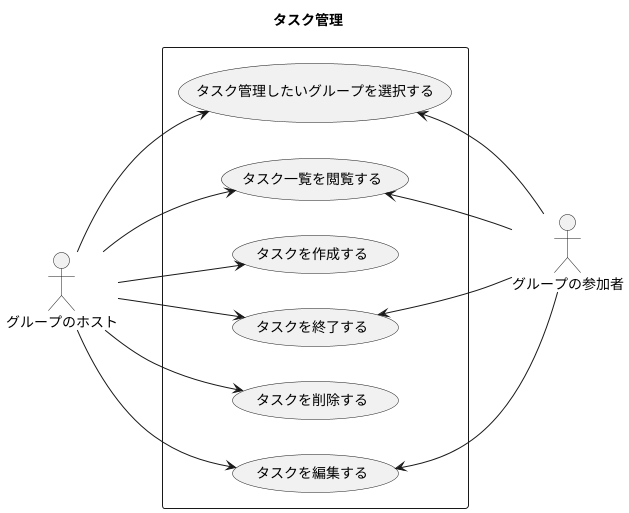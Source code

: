 @startuml タスク管理
title タスク管理
left to right direction
actor グループのホスト
actor グループの参加者

rectangle {
    グループのホスト --> (タスク管理したいグループを選択する)
    グループのホスト --> (タスク一覧を閲覧する)
    グループのホスト --> (タスクを作成する)
    グループのホスト --> (タスクを終了する)
    グループのホスト --> (タスクを削除する)
    グループのホスト --> (タスクを編集する)
    (タスク管理したいグループを選択する) <-- グループの参加者
    (タスク一覧を閲覧する) <-- グループの参加者
    (タスクを終了する) <-- グループの参加者
    (タスクを編集する) <-- グループの参加者
}
@enduml